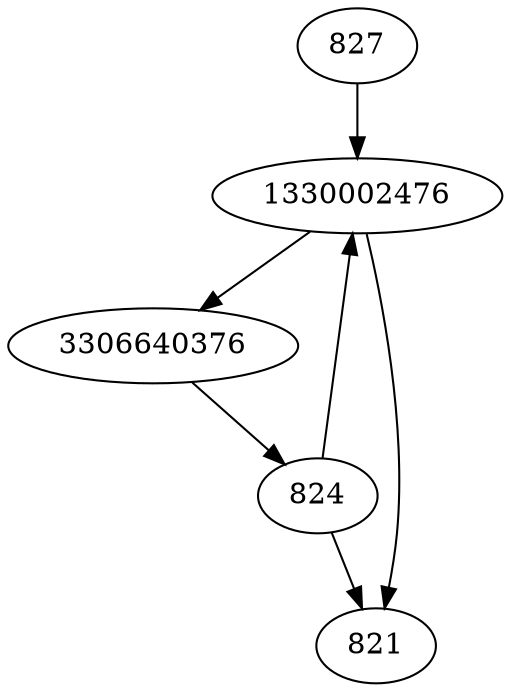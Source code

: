 strict digraph  {
1330002476;
3306640376;
821;
824;
827;
1330002476 -> 821;
1330002476 -> 3306640376;
3306640376 -> 824;
824 -> 821;
824 -> 1330002476;
827 -> 1330002476;
}
